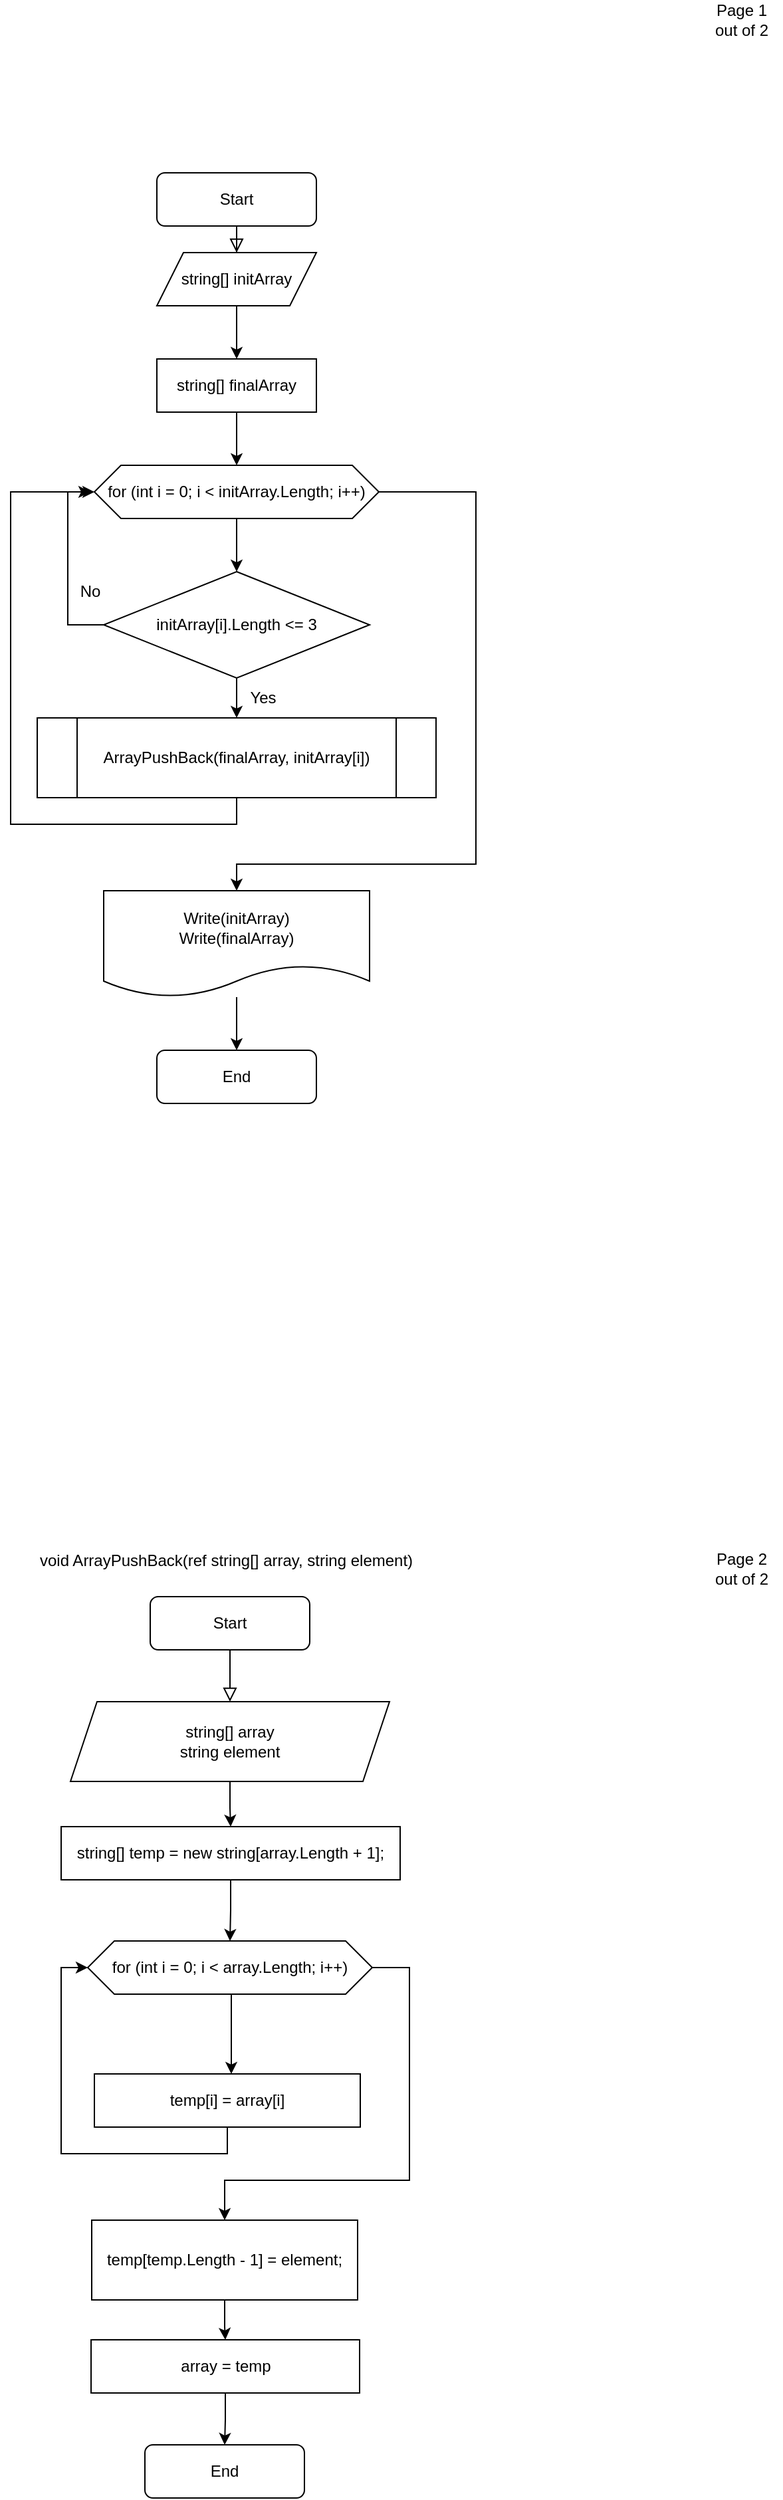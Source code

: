 <mxfile version="20.7.4" type="device"><diagram id="C5RBs43oDa-KdzZeNtuy" name="Page-1"><mxGraphModel dx="2906" dy="1119" grid="1" gridSize="10" guides="1" tooltips="1" connect="1" arrows="1" fold="1" page="1" pageScale="1" pageWidth="827" pageHeight="1169" math="0" shadow="0"><root><mxCell id="WIyWlLk6GJQsqaUBKTNV-0"/><mxCell id="WIyWlLk6GJQsqaUBKTNV-1" parent="WIyWlLk6GJQsqaUBKTNV-0"/><mxCell id="WIyWlLk6GJQsqaUBKTNV-2" value="" style="rounded=0;html=1;jettySize=auto;orthogonalLoop=1;fontSize=11;endArrow=block;endFill=0;endSize=8;strokeWidth=1;shadow=0;labelBackgroundColor=none;edgeStyle=orthogonalEdgeStyle;entryX=0.5;entryY=0;entryDx=0;entryDy=0;" parent="WIyWlLk6GJQsqaUBKTNV-1" source="WIyWlLk6GJQsqaUBKTNV-3" target="Y6Xbz0cYQwD-hrNMh2bD-1" edge="1"><mxGeometry relative="1" as="geometry"/></mxCell><mxCell id="WIyWlLk6GJQsqaUBKTNV-3" value="Start" style="rounded=1;whiteSpace=wrap;html=1;fontSize=12;glass=0;strokeWidth=1;shadow=0;" parent="WIyWlLk6GJQsqaUBKTNV-1" vertex="1"><mxGeometry x="330" y="170" width="120" height="40" as="geometry"/></mxCell><mxCell id="Y6Xbz0cYQwD-hrNMh2bD-6" value="" style="edgeStyle=orthogonalEdgeStyle;rounded=0;orthogonalLoop=1;jettySize=auto;html=1;" edge="1" parent="WIyWlLk6GJQsqaUBKTNV-1" source="Y6Xbz0cYQwD-hrNMh2bD-0" target="Y6Xbz0cYQwD-hrNMh2bD-5"><mxGeometry relative="1" as="geometry"/></mxCell><mxCell id="Y6Xbz0cYQwD-hrNMh2bD-0" value="string[] finalArray" style="rounded=0;whiteSpace=wrap;html=1;" vertex="1" parent="WIyWlLk6GJQsqaUBKTNV-1"><mxGeometry x="330" y="310" width="120" height="40" as="geometry"/></mxCell><mxCell id="Y6Xbz0cYQwD-hrNMh2bD-4" value="" style="edgeStyle=orthogonalEdgeStyle;rounded=0;orthogonalLoop=1;jettySize=auto;html=1;" edge="1" parent="WIyWlLk6GJQsqaUBKTNV-1" source="Y6Xbz0cYQwD-hrNMh2bD-1" target="Y6Xbz0cYQwD-hrNMh2bD-0"><mxGeometry relative="1" as="geometry"/></mxCell><mxCell id="Y6Xbz0cYQwD-hrNMh2bD-1" value="string[] initArray" style="shape=parallelogram;perimeter=parallelogramPerimeter;whiteSpace=wrap;html=1;fixedSize=1;" vertex="1" parent="WIyWlLk6GJQsqaUBKTNV-1"><mxGeometry x="330" y="230" width="120" height="40" as="geometry"/></mxCell><mxCell id="Y6Xbz0cYQwD-hrNMh2bD-8" value="" style="edgeStyle=orthogonalEdgeStyle;rounded=0;orthogonalLoop=1;jettySize=auto;html=1;" edge="1" parent="WIyWlLk6GJQsqaUBKTNV-1" source="Y6Xbz0cYQwD-hrNMh2bD-5" target="Y6Xbz0cYQwD-hrNMh2bD-7"><mxGeometry relative="1" as="geometry"/></mxCell><mxCell id="Y6Xbz0cYQwD-hrNMh2bD-20" value="" style="edgeStyle=orthogonalEdgeStyle;rounded=0;orthogonalLoop=1;jettySize=auto;html=1;" edge="1" parent="WIyWlLk6GJQsqaUBKTNV-1" source="Y6Xbz0cYQwD-hrNMh2bD-5" target="Y6Xbz0cYQwD-hrNMh2bD-19"><mxGeometry relative="1" as="geometry"><Array as="points"><mxPoint x="570" y="410"/><mxPoint x="570" y="690"/><mxPoint x="390" y="690"/></Array></mxGeometry></mxCell><mxCell id="Y6Xbz0cYQwD-hrNMh2bD-5" value="for (int i = 0; i &amp;lt; initArray.Length; i++)" style="shape=hexagon;perimeter=hexagonPerimeter2;whiteSpace=wrap;html=1;fixedSize=1;" vertex="1" parent="WIyWlLk6GJQsqaUBKTNV-1"><mxGeometry x="283" y="390" width="214" height="40" as="geometry"/></mxCell><mxCell id="Y6Xbz0cYQwD-hrNMh2bD-11" value="" style="edgeStyle=orthogonalEdgeStyle;rounded=0;orthogonalLoop=1;jettySize=auto;html=1;" edge="1" parent="WIyWlLk6GJQsqaUBKTNV-1" source="Y6Xbz0cYQwD-hrNMh2bD-7" target="Y6Xbz0cYQwD-hrNMh2bD-10"><mxGeometry relative="1" as="geometry"/></mxCell><mxCell id="Y6Xbz0cYQwD-hrNMh2bD-14" value="" style="edgeStyle=orthogonalEdgeStyle;rounded=0;orthogonalLoop=1;jettySize=auto;html=1;entryX=0;entryY=0.5;entryDx=0;entryDy=0;exitX=0;exitY=0.5;exitDx=0;exitDy=0;" edge="1" parent="WIyWlLk6GJQsqaUBKTNV-1" source="Y6Xbz0cYQwD-hrNMh2bD-7" target="Y6Xbz0cYQwD-hrNMh2bD-5"><mxGeometry relative="1" as="geometry"/></mxCell><mxCell id="Y6Xbz0cYQwD-hrNMh2bD-7" value="initArray[i].Length &amp;lt;= 3" style="rhombus;whiteSpace=wrap;html=1;" vertex="1" parent="WIyWlLk6GJQsqaUBKTNV-1"><mxGeometry x="290" y="470" width="200" height="80" as="geometry"/></mxCell><mxCell id="Y6Xbz0cYQwD-hrNMh2bD-17" value="" style="edgeStyle=orthogonalEdgeStyle;rounded=0;orthogonalLoop=1;jettySize=auto;html=1;exitX=0.5;exitY=1;exitDx=0;exitDy=0;" edge="1" parent="WIyWlLk6GJQsqaUBKTNV-1" source="Y6Xbz0cYQwD-hrNMh2bD-10"><mxGeometry relative="1" as="geometry"><mxPoint x="280" y="410" as="targetPoint"/><Array as="points"><mxPoint x="390" y="660"/><mxPoint x="220" y="660"/><mxPoint x="220" y="410"/></Array></mxGeometry></mxCell><mxCell id="Y6Xbz0cYQwD-hrNMh2bD-10" value="ArrayPushBack(finalArray, initArray[i])" style="shape=process;whiteSpace=wrap;html=1;backgroundOutline=1;" vertex="1" parent="WIyWlLk6GJQsqaUBKTNV-1"><mxGeometry x="240" y="580" width="300" height="60" as="geometry"/></mxCell><mxCell id="Y6Xbz0cYQwD-hrNMh2bD-12" value="Yes" style="text;html=1;strokeColor=none;fillColor=none;align=center;verticalAlign=middle;whiteSpace=wrap;rounded=0;" vertex="1" parent="WIyWlLk6GJQsqaUBKTNV-1"><mxGeometry x="380" y="550" width="60" height="30" as="geometry"/></mxCell><mxCell id="Y6Xbz0cYQwD-hrNMh2bD-15" value="No" style="text;html=1;strokeColor=none;fillColor=none;align=center;verticalAlign=middle;whiteSpace=wrap;rounded=0;" vertex="1" parent="WIyWlLk6GJQsqaUBKTNV-1"><mxGeometry x="250" y="470" width="60" height="30" as="geometry"/></mxCell><mxCell id="Y6Xbz0cYQwD-hrNMh2bD-22" value="" style="edgeStyle=orthogonalEdgeStyle;rounded=0;orthogonalLoop=1;jettySize=auto;html=1;" edge="1" parent="WIyWlLk6GJQsqaUBKTNV-1" source="Y6Xbz0cYQwD-hrNMh2bD-19" target="Y6Xbz0cYQwD-hrNMh2bD-21"><mxGeometry relative="1" as="geometry"/></mxCell><mxCell id="Y6Xbz0cYQwD-hrNMh2bD-19" value="Write(initArray)&lt;br&gt;Write(finalArray)" style="shape=document;whiteSpace=wrap;html=1;boundedLbl=1;" vertex="1" parent="WIyWlLk6GJQsqaUBKTNV-1"><mxGeometry x="290" y="710" width="200" height="80" as="geometry"/></mxCell><mxCell id="Y6Xbz0cYQwD-hrNMh2bD-21" value="End" style="rounded=1;whiteSpace=wrap;html=1;" vertex="1" parent="WIyWlLk6GJQsqaUBKTNV-1"><mxGeometry x="330" y="830" width="120" height="40" as="geometry"/></mxCell><mxCell id="Y6Xbz0cYQwD-hrNMh2bD-23" value="Page 1 out of 2" style="text;html=1;strokeColor=none;fillColor=none;align=center;verticalAlign=middle;whiteSpace=wrap;rounded=0;" vertex="1" parent="WIyWlLk6GJQsqaUBKTNV-1"><mxGeometry x="740" y="40" width="60" height="30" as="geometry"/></mxCell><mxCell id="Y6Xbz0cYQwD-hrNMh2bD-24" value="" style="rounded=0;html=1;jettySize=auto;orthogonalLoop=1;fontSize=11;endArrow=block;endFill=0;endSize=8;strokeWidth=1;shadow=0;labelBackgroundColor=none;edgeStyle=orthogonalEdgeStyle;entryX=0.5;entryY=0;entryDx=0;entryDy=0;" edge="1" parent="WIyWlLk6GJQsqaUBKTNV-1" source="Y6Xbz0cYQwD-hrNMh2bD-25" target="Y6Xbz0cYQwD-hrNMh2bD-29"><mxGeometry relative="1" as="geometry"/></mxCell><mxCell id="Y6Xbz0cYQwD-hrNMh2bD-25" value="Start" style="rounded=1;whiteSpace=wrap;html=1;fontSize=12;glass=0;strokeWidth=1;shadow=0;" vertex="1" parent="WIyWlLk6GJQsqaUBKTNV-1"><mxGeometry x="325" y="1241" width="120" height="40" as="geometry"/></mxCell><mxCell id="Y6Xbz0cYQwD-hrNMh2bD-26" value="" style="edgeStyle=orthogonalEdgeStyle;rounded=0;orthogonalLoop=1;jettySize=auto;html=1;" edge="1" parent="WIyWlLk6GJQsqaUBKTNV-1" source="Y6Xbz0cYQwD-hrNMh2bD-27" target="Y6Xbz0cYQwD-hrNMh2bD-32"><mxGeometry relative="1" as="geometry"/></mxCell><mxCell id="Y6Xbz0cYQwD-hrNMh2bD-27" value="string[] temp = new string[array.Length + 1];" style="rounded=0;whiteSpace=wrap;html=1;" vertex="1" parent="WIyWlLk6GJQsqaUBKTNV-1"><mxGeometry x="258" y="1414" width="255" height="40" as="geometry"/></mxCell><mxCell id="Y6Xbz0cYQwD-hrNMh2bD-28" value="" style="edgeStyle=orthogonalEdgeStyle;rounded=0;orthogonalLoop=1;jettySize=auto;html=1;" edge="1" parent="WIyWlLk6GJQsqaUBKTNV-1" source="Y6Xbz0cYQwD-hrNMh2bD-29" target="Y6Xbz0cYQwD-hrNMh2bD-27"><mxGeometry relative="1" as="geometry"/></mxCell><mxCell id="Y6Xbz0cYQwD-hrNMh2bD-29" value="string[] array&lt;br&gt;string element" style="shape=parallelogram;perimeter=parallelogramPerimeter;whiteSpace=wrap;html=1;fixedSize=1;" vertex="1" parent="WIyWlLk6GJQsqaUBKTNV-1"><mxGeometry x="265" y="1320" width="240" height="60" as="geometry"/></mxCell><mxCell id="Y6Xbz0cYQwD-hrNMh2bD-30" value="" style="edgeStyle=orthogonalEdgeStyle;rounded=0;orthogonalLoop=1;jettySize=auto;html=1;entryX=0.5;entryY=0;entryDx=0;entryDy=0;" edge="1" parent="WIyWlLk6GJQsqaUBKTNV-1"><mxGeometry relative="1" as="geometry"><mxPoint x="391" y="1540" as="sourcePoint"/><mxPoint x="386" y="1600" as="targetPoint"/><Array as="points"><mxPoint x="386" y="1540"/></Array></mxGeometry></mxCell><mxCell id="Y6Xbz0cYQwD-hrNMh2bD-51" value="" style="edgeStyle=orthogonalEdgeStyle;rounded=0;orthogonalLoop=1;jettySize=auto;html=1;entryX=0.5;entryY=0;entryDx=0;entryDy=0;" edge="1" parent="WIyWlLk6GJQsqaUBKTNV-1" source="Y6Xbz0cYQwD-hrNMh2bD-32" target="Y6Xbz0cYQwD-hrNMh2bD-49"><mxGeometry relative="1" as="geometry"><Array as="points"><mxPoint x="520" y="1520"/><mxPoint x="520" y="1680"/><mxPoint x="381" y="1680"/></Array></mxGeometry></mxCell><mxCell id="Y6Xbz0cYQwD-hrNMh2bD-32" value="for (int i = 0; i &amp;lt; array.Length; i++)" style="shape=hexagon;perimeter=hexagonPerimeter2;whiteSpace=wrap;html=1;fixedSize=1;" vertex="1" parent="WIyWlLk6GJQsqaUBKTNV-1"><mxGeometry x="278" y="1500" width="214" height="40" as="geometry"/></mxCell><mxCell id="Y6Xbz0cYQwD-hrNMh2bD-42" value="End" style="rounded=1;whiteSpace=wrap;html=1;" vertex="1" parent="WIyWlLk6GJQsqaUBKTNV-1"><mxGeometry x="321" y="1879" width="120" height="40" as="geometry"/></mxCell><mxCell id="Y6Xbz0cYQwD-hrNMh2bD-43" value="void ArrayPushBack(ref string[] array, string element)" style="text;whiteSpace=wrap;html=1;" vertex="1" parent="WIyWlLk6GJQsqaUBKTNV-1"><mxGeometry x="240" y="1200" width="310" height="40" as="geometry"/></mxCell><mxCell id="Y6Xbz0cYQwD-hrNMh2bD-44" value="Page 2 out of 2" style="text;html=1;strokeColor=none;fillColor=none;align=center;verticalAlign=middle;whiteSpace=wrap;rounded=0;" vertex="1" parent="WIyWlLk6GJQsqaUBKTNV-1"><mxGeometry x="740" y="1205" width="60" height="30" as="geometry"/></mxCell><mxCell id="Y6Xbz0cYQwD-hrNMh2bD-48" value="" style="edgeStyle=orthogonalEdgeStyle;rounded=0;orthogonalLoop=1;jettySize=auto;html=1;entryX=0;entryY=0.5;entryDx=0;entryDy=0;" edge="1" parent="WIyWlLk6GJQsqaUBKTNV-1" source="Y6Xbz0cYQwD-hrNMh2bD-45" target="Y6Xbz0cYQwD-hrNMh2bD-32"><mxGeometry relative="1" as="geometry"><Array as="points"><mxPoint x="383" y="1660"/><mxPoint x="258" y="1660"/><mxPoint x="258" y="1520"/></Array></mxGeometry></mxCell><mxCell id="Y6Xbz0cYQwD-hrNMh2bD-45" value="temp[i] = array[i]" style="rounded=0;whiteSpace=wrap;html=1;" vertex="1" parent="WIyWlLk6GJQsqaUBKTNV-1"><mxGeometry x="283" y="1600" width="200" height="40" as="geometry"/></mxCell><mxCell id="Y6Xbz0cYQwD-hrNMh2bD-53" value="" style="edgeStyle=orthogonalEdgeStyle;rounded=0;orthogonalLoop=1;jettySize=auto;html=1;" edge="1" parent="WIyWlLk6GJQsqaUBKTNV-1" source="Y6Xbz0cYQwD-hrNMh2bD-49" target="Y6Xbz0cYQwD-hrNMh2bD-52"><mxGeometry relative="1" as="geometry"/></mxCell><mxCell id="Y6Xbz0cYQwD-hrNMh2bD-49" value="temp[temp.Length - 1] = element;" style="rounded=0;whiteSpace=wrap;html=1;" vertex="1" parent="WIyWlLk6GJQsqaUBKTNV-1"><mxGeometry x="281" y="1710" width="200" height="60" as="geometry"/></mxCell><mxCell id="Y6Xbz0cYQwD-hrNMh2bD-54" value="" style="edgeStyle=orthogonalEdgeStyle;rounded=0;orthogonalLoop=1;jettySize=auto;html=1;" edge="1" parent="WIyWlLk6GJQsqaUBKTNV-1" source="Y6Xbz0cYQwD-hrNMh2bD-52" target="Y6Xbz0cYQwD-hrNMh2bD-42"><mxGeometry relative="1" as="geometry"/></mxCell><mxCell id="Y6Xbz0cYQwD-hrNMh2bD-52" value="array = temp" style="rounded=0;whiteSpace=wrap;html=1;" vertex="1" parent="WIyWlLk6GJQsqaUBKTNV-1"><mxGeometry x="280.5" y="1800" width="202" height="40" as="geometry"/></mxCell></root></mxGraphModel></diagram></mxfile>
